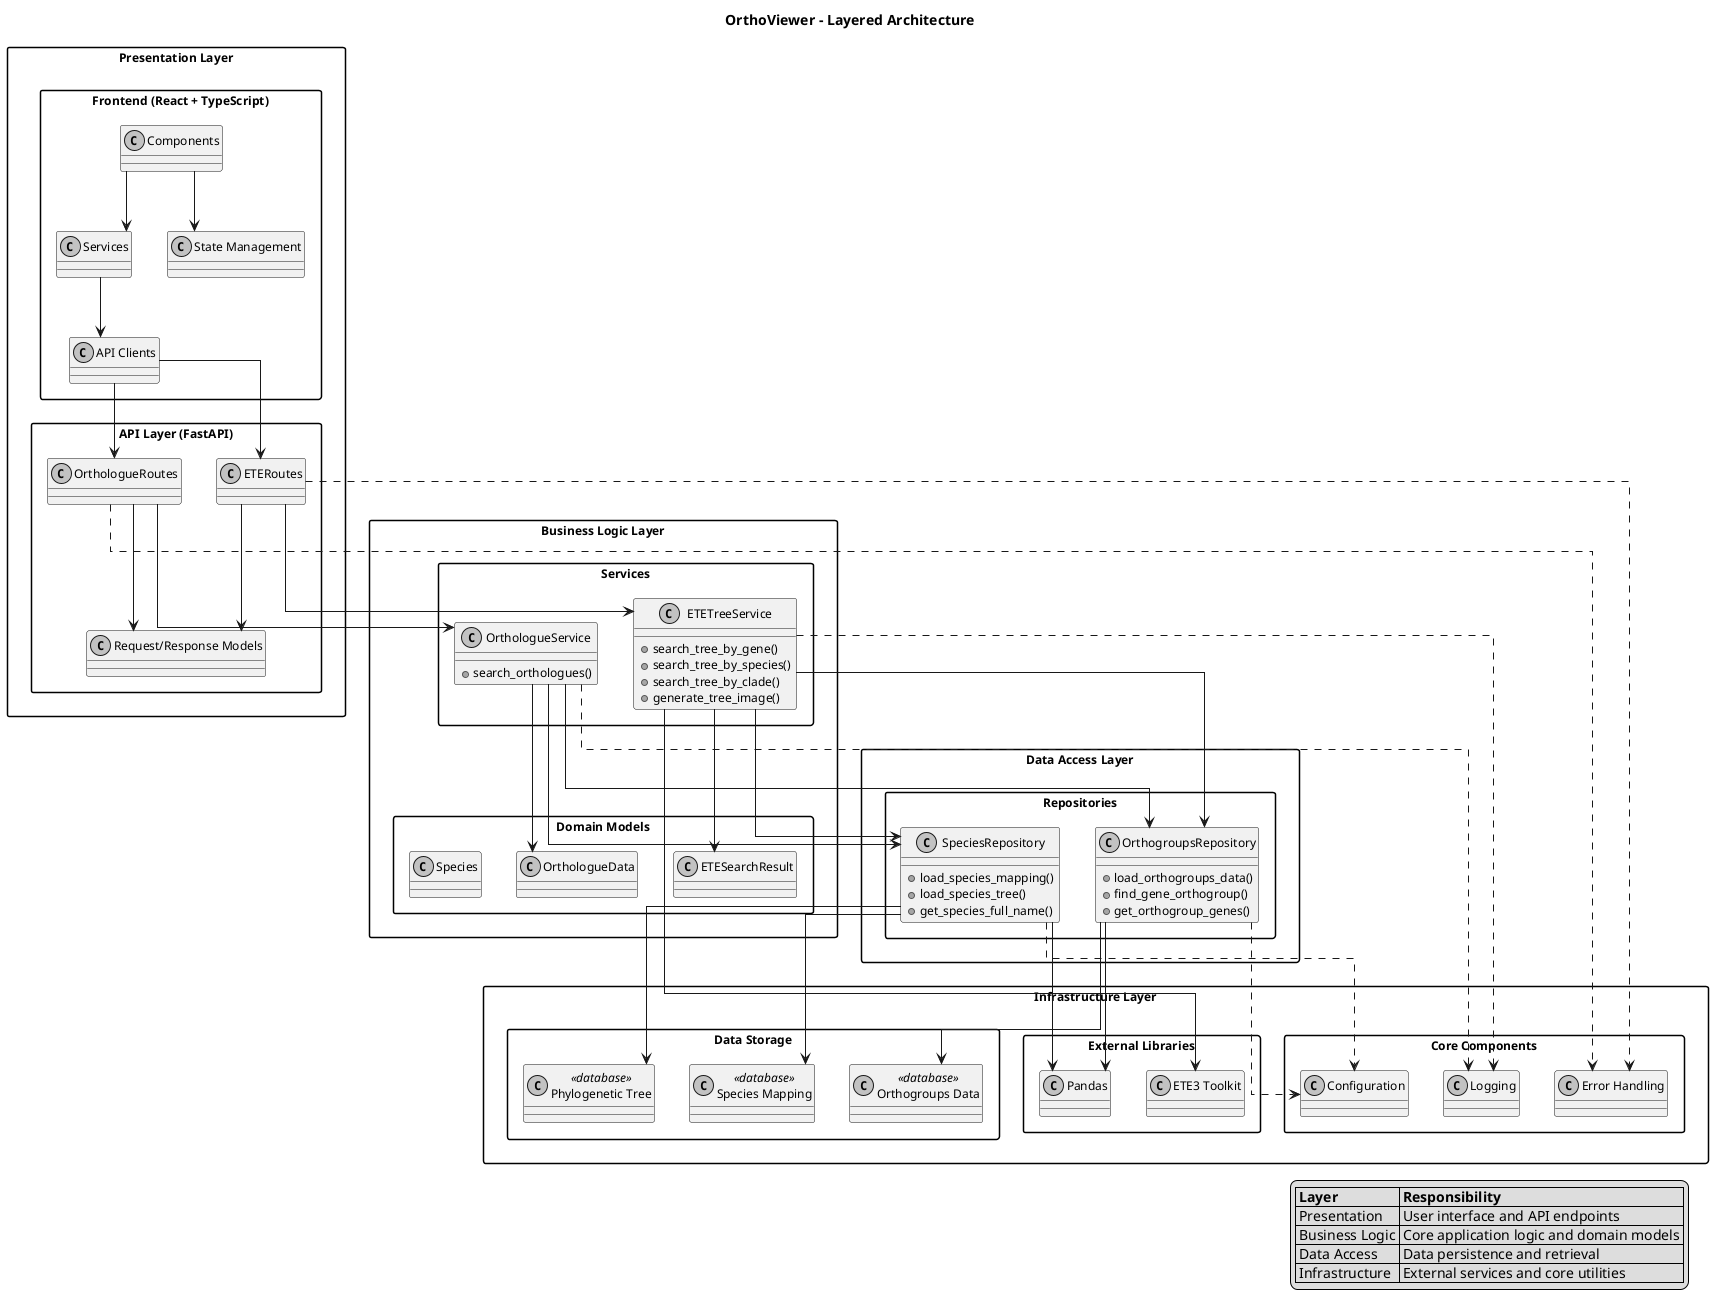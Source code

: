 @startuml
skinparam monochrome true
skinparam shadowing false
skinparam defaultFontName Arial
skinparam defaultFontSize 12
skinparam packageStyle rectangle
skinparam linetype ortho

title OrthoViewer - Layered Architecture

' Layers
package "Presentation Layer" {
  package "Frontend (React + TypeScript)" {
    class "Components" as FE_Components
    class "Services" as FE_Services  
    class "API Clients" as FE_APIClients
    class "State Management" as FE_State
  }
  
  package "API Layer (FastAPI)" {
    class "OrthologueRoutes" as Routes_Ortho
    class "ETERoutes" as Routes_ETE
    class "Request/Response Models" as API_Models
  }
}

package "Business Logic Layer" {
  package "Services" {
    class "OrthologueService" as Service_Ortho {
      + search_orthologues()
    }
    class "ETETreeService" as Service_ETE {
      + search_tree_by_gene()
      + search_tree_by_species() 
      + search_tree_by_clade()
      + generate_tree_image()
    }
  }
  
  package "Domain Models" {
    class "OrthologueData" as Model_Ortho
    class "ETESearchResult" as Model_ETE
    class "Species" as Model_Species
  }
}

package "Data Access Layer" {
  package "Repositories" {
    class "OrthogroupsRepository" as Repo_Ortho {
      + load_orthogroups_data()
      + find_gene_orthogroup()
      + get_orthogroup_genes()
    }
    class "SpeciesRepository" as Repo_Species {
      + load_species_mapping()
      + load_species_tree() 
      + get_species_full_name()
    }
  }
}

package "Infrastructure Layer" {
  package "External Libraries" {
    class "ETE3 Toolkit" as Lib_ETE
    class "Pandas" as Lib_Pandas
  }
  
  package "Data Storage" {
    class "Orthogroups Data" as Data_Ortho <<database>>
    class "Species Mapping" as Data_Species <<database>>
    class "Phylogenetic Tree" as Data_Tree <<database>>
  }
  
  package "Core Components" {
    class "Configuration" as Core_Config
    class "Logging" as Core_Logging
    class "Error Handling" as Core_Error
  }
}

' Relationships
' Frontend
FE_Components --> FE_Services
FE_Services --> FE_APIClients
FE_Components --> FE_State
FE_APIClients --> Routes_Ortho
FE_APIClients --> Routes_ETE

' API Layer
Routes_Ortho --> API_Models
Routes_ETE --> API_Models
Routes_Ortho --> Service_Ortho
Routes_ETE --> Service_ETE

' Business Logic Layer
Service_Ortho --> Model_Ortho
Service_ETE --> Model_ETE
Service_Ortho --> Repo_Ortho
Service_Ortho --> Repo_Species
Service_ETE --> Repo_Ortho
Service_ETE --> Repo_Species
Service_ETE --> Lib_ETE

' Data Access Layer
Repo_Ortho --> Data_Ortho
Repo_Species --> Data_Species
Repo_Species --> Data_Tree
Repo_Ortho --> Lib_Pandas
Repo_Species --> Lib_Pandas

' Infrastructure Layer
Repo_Ortho ..> Core_Config
Repo_Species ..> Core_Config
Service_Ortho ..> Core_Logging
Service_ETE ..> Core_Logging
Routes_Ortho ..> Core_Error
Routes_ETE ..> Core_Error

legend right
  |= Layer |= Responsibility |
  | Presentation | User interface and API endpoints |
  | Business Logic | Core application logic and domain models |
  | Data Access | Data persistence and retrieval |
  | Infrastructure | External services and core utilities |
endlegend

@enduml